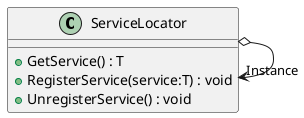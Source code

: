 @startuml
class ServiceLocator {
    + GetService() : T
    + RegisterService(service:T) : void
    + UnregisterService() : void
}
ServiceLocator o-> "Instance" ServiceLocator
@enduml
